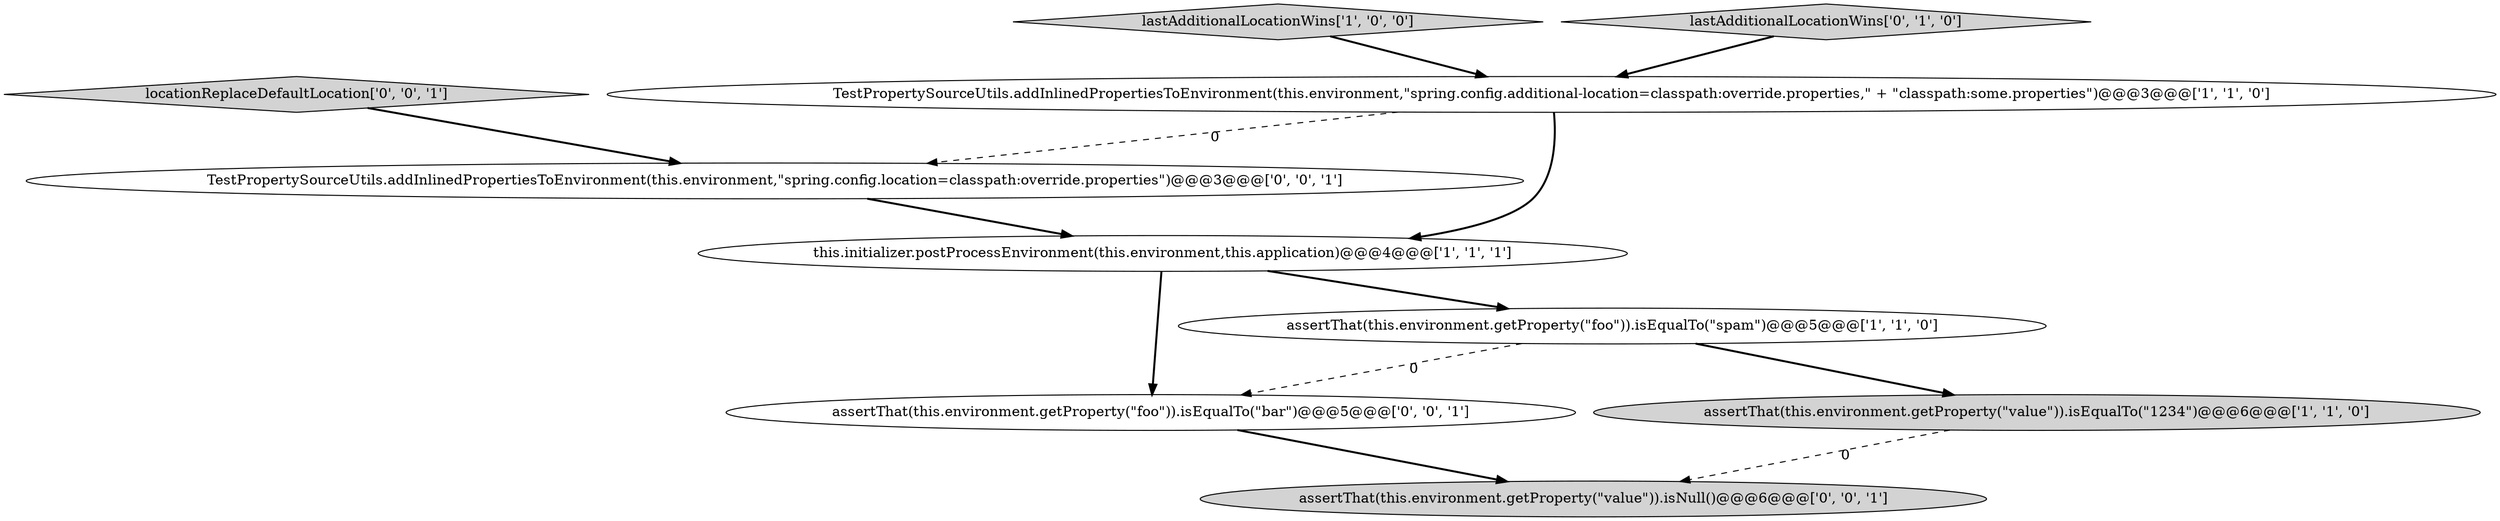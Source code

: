digraph {
6 [style = filled, label = "assertThat(this.environment.getProperty(\"value\")).isNull()@@@6@@@['0', '0', '1']", fillcolor = lightgray, shape = ellipse image = "AAA0AAABBB3BBB"];
8 [style = filled, label = "assertThat(this.environment.getProperty(\"foo\")).isEqualTo(\"bar\")@@@5@@@['0', '0', '1']", fillcolor = white, shape = ellipse image = "AAA0AAABBB3BBB"];
4 [style = filled, label = "assertThat(this.environment.getProperty(\"value\")).isEqualTo(\"1234\")@@@6@@@['1', '1', '0']", fillcolor = lightgray, shape = ellipse image = "AAA0AAABBB1BBB"];
2 [style = filled, label = "TestPropertySourceUtils.addInlinedPropertiesToEnvironment(this.environment,\"spring.config.additional-location=classpath:override.properties,\" + \"classpath:some.properties\")@@@3@@@['1', '1', '0']", fillcolor = white, shape = ellipse image = "AAA0AAABBB1BBB"];
0 [style = filled, label = "lastAdditionalLocationWins['1', '0', '0']", fillcolor = lightgray, shape = diamond image = "AAA0AAABBB1BBB"];
9 [style = filled, label = "TestPropertySourceUtils.addInlinedPropertiesToEnvironment(this.environment,\"spring.config.location=classpath:override.properties\")@@@3@@@['0', '0', '1']", fillcolor = white, shape = ellipse image = "AAA0AAABBB3BBB"];
7 [style = filled, label = "locationReplaceDefaultLocation['0', '0', '1']", fillcolor = lightgray, shape = diamond image = "AAA0AAABBB3BBB"];
5 [style = filled, label = "lastAdditionalLocationWins['0', '1', '0']", fillcolor = lightgray, shape = diamond image = "AAA0AAABBB2BBB"];
1 [style = filled, label = "assertThat(this.environment.getProperty(\"foo\")).isEqualTo(\"spam\")@@@5@@@['1', '1', '0']", fillcolor = white, shape = ellipse image = "AAA0AAABBB1BBB"];
3 [style = filled, label = "this.initializer.postProcessEnvironment(this.environment,this.application)@@@4@@@['1', '1', '1']", fillcolor = white, shape = ellipse image = "AAA0AAABBB1BBB"];
7->9 [style = bold, label=""];
9->3 [style = bold, label=""];
1->8 [style = dashed, label="0"];
5->2 [style = bold, label=""];
1->4 [style = bold, label=""];
8->6 [style = bold, label=""];
3->1 [style = bold, label=""];
4->6 [style = dashed, label="0"];
2->9 [style = dashed, label="0"];
3->8 [style = bold, label=""];
2->3 [style = bold, label=""];
0->2 [style = bold, label=""];
}
